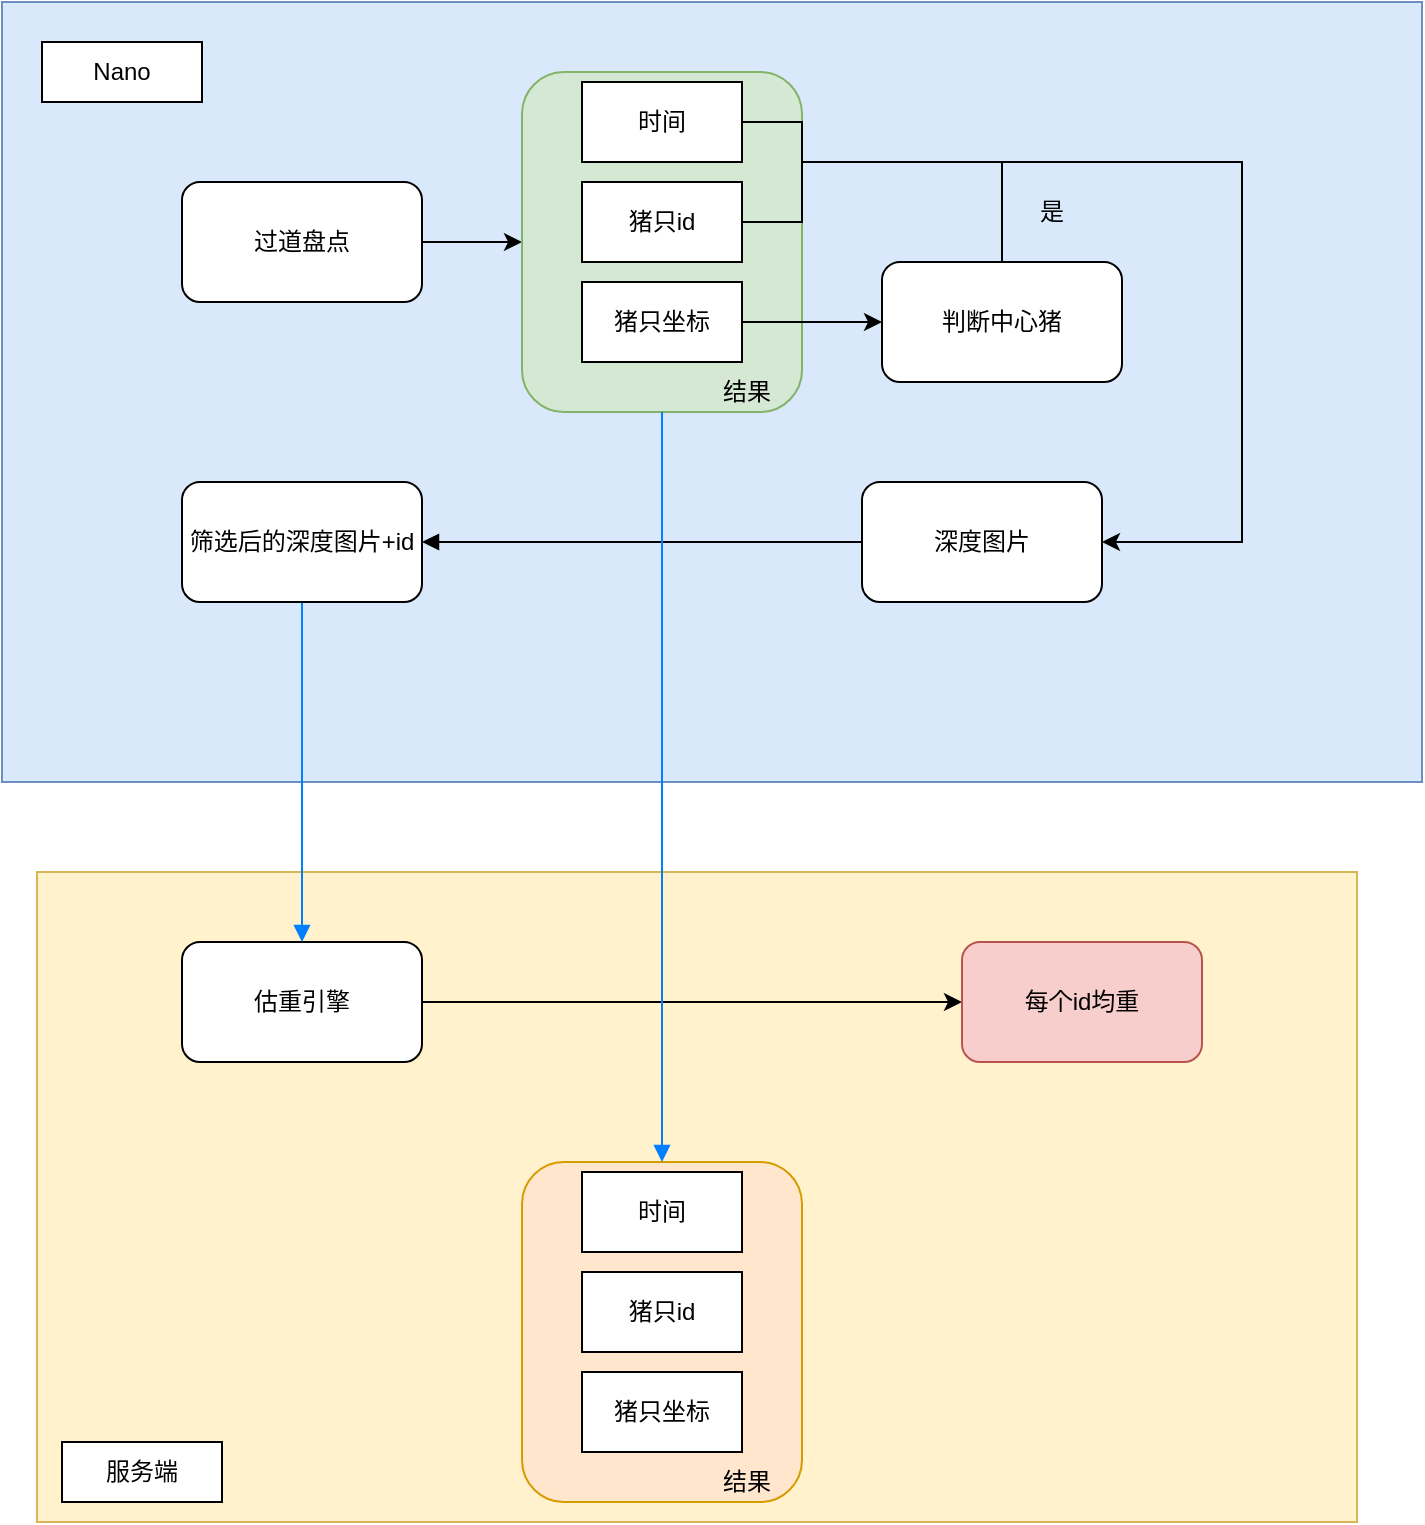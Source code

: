 <mxfile version="16.6.5" type="github">
  <diagram id="0Wa6QvFo9wvBpSsr9aoN" name="Page-1">
    <mxGraphModel dx="2066" dy="1154" grid="1" gridSize="10" guides="1" tooltips="1" connect="1" arrows="1" fold="1" page="1" pageScale="1" pageWidth="827" pageHeight="1169" math="0" shadow="0">
      <root>
        <mxCell id="0" />
        <mxCell id="1" parent="0" />
        <mxCell id="FNQnQbi-E1DLU_YGiiJ3-9" value="" style="rounded=0;whiteSpace=wrap;html=1;fillColor=#dae8fc;strokeColor=#6c8ebf;" vertex="1" parent="1">
          <mxGeometry x="30" y="20" width="710" height="390" as="geometry" />
        </mxCell>
        <mxCell id="FNQnQbi-E1DLU_YGiiJ3-12" style="edgeStyle=orthogonalEdgeStyle;rounded=0;orthogonalLoop=1;jettySize=auto;html=1;exitX=1;exitY=0.5;exitDx=0;exitDy=0;entryX=0;entryY=0.5;entryDx=0;entryDy=0;" edge="1" parent="1" source="FNQnQbi-E1DLU_YGiiJ3-1" target="FNQnQbi-E1DLU_YGiiJ3-2">
          <mxGeometry relative="1" as="geometry" />
        </mxCell>
        <mxCell id="FNQnQbi-E1DLU_YGiiJ3-1" value="过道盘点" style="rounded=1;whiteSpace=wrap;html=1;" vertex="1" parent="1">
          <mxGeometry x="120" y="110" width="120" height="60" as="geometry" />
        </mxCell>
        <mxCell id="FNQnQbi-E1DLU_YGiiJ3-2" value="" style="rounded=1;whiteSpace=wrap;html=1;fillColor=#d5e8d4;strokeColor=#82b366;" vertex="1" parent="1">
          <mxGeometry x="290" y="55" width="140" height="170" as="geometry" />
        </mxCell>
        <mxCell id="FNQnQbi-E1DLU_YGiiJ3-20" style="edgeStyle=orthogonalEdgeStyle;rounded=0;orthogonalLoop=1;jettySize=auto;html=1;exitX=0;exitY=0.5;exitDx=0;exitDy=0;entryX=1;entryY=0.5;entryDx=0;entryDy=0;endArrow=block;endFill=1;" edge="1" parent="1" source="FNQnQbi-E1DLU_YGiiJ3-3" target="FNQnQbi-E1DLU_YGiiJ3-19">
          <mxGeometry relative="1" as="geometry" />
        </mxCell>
        <mxCell id="FNQnQbi-E1DLU_YGiiJ3-3" value="深度图片" style="rounded=1;whiteSpace=wrap;html=1;" vertex="1" parent="1">
          <mxGeometry x="460" y="260" width="120" height="60" as="geometry" />
        </mxCell>
        <mxCell id="FNQnQbi-E1DLU_YGiiJ3-16" style="edgeStyle=orthogonalEdgeStyle;rounded=0;orthogonalLoop=1;jettySize=auto;html=1;exitX=1;exitY=0.5;exitDx=0;exitDy=0;entryX=1;entryY=0.5;entryDx=0;entryDy=0;" edge="1" parent="1" source="FNQnQbi-E1DLU_YGiiJ3-5" target="FNQnQbi-E1DLU_YGiiJ3-3">
          <mxGeometry relative="1" as="geometry">
            <Array as="points">
              <mxPoint x="430" y="80" />
              <mxPoint x="430" y="100" />
              <mxPoint x="650" y="100" />
              <mxPoint x="650" y="290" />
            </Array>
          </mxGeometry>
        </mxCell>
        <mxCell id="FNQnQbi-E1DLU_YGiiJ3-5" value="时间" style="rounded=0;whiteSpace=wrap;html=1;" vertex="1" parent="1">
          <mxGeometry x="320" y="60" width="80" height="40" as="geometry" />
        </mxCell>
        <mxCell id="FNQnQbi-E1DLU_YGiiJ3-28" style="edgeStyle=orthogonalEdgeStyle;rounded=0;orthogonalLoop=1;jettySize=auto;html=1;exitX=1;exitY=0.5;exitDx=0;exitDy=0;endArrow=none;endFill=0;strokeColor=#000000;" edge="1" parent="1" source="FNQnQbi-E1DLU_YGiiJ3-6">
          <mxGeometry relative="1" as="geometry">
            <mxPoint x="400" y="80" as="targetPoint" />
            <Array as="points">
              <mxPoint x="430" y="130" />
              <mxPoint x="430" y="80" />
            </Array>
          </mxGeometry>
        </mxCell>
        <mxCell id="FNQnQbi-E1DLU_YGiiJ3-6" value="猪只id" style="rounded=0;whiteSpace=wrap;html=1;" vertex="1" parent="1">
          <mxGeometry x="320" y="110" width="80" height="40" as="geometry" />
        </mxCell>
        <mxCell id="FNQnQbi-E1DLU_YGiiJ3-15" style="edgeStyle=orthogonalEdgeStyle;rounded=0;orthogonalLoop=1;jettySize=auto;html=1;exitX=1;exitY=0.5;exitDx=0;exitDy=0;entryX=0;entryY=0.5;entryDx=0;entryDy=0;" edge="1" parent="1" source="FNQnQbi-E1DLU_YGiiJ3-7" target="FNQnQbi-E1DLU_YGiiJ3-8">
          <mxGeometry relative="1" as="geometry" />
        </mxCell>
        <mxCell id="FNQnQbi-E1DLU_YGiiJ3-7" value="猪只坐标" style="rounded=0;whiteSpace=wrap;html=1;" vertex="1" parent="1">
          <mxGeometry x="320" y="160" width="80" height="40" as="geometry" />
        </mxCell>
        <mxCell id="FNQnQbi-E1DLU_YGiiJ3-17" style="edgeStyle=orthogonalEdgeStyle;rounded=0;orthogonalLoop=1;jettySize=auto;html=1;exitX=0.5;exitY=0;exitDx=0;exitDy=0;endArrow=none;endFill=0;" edge="1" parent="1" source="FNQnQbi-E1DLU_YGiiJ3-8">
          <mxGeometry relative="1" as="geometry">
            <mxPoint x="530" y="100" as="targetPoint" />
          </mxGeometry>
        </mxCell>
        <mxCell id="FNQnQbi-E1DLU_YGiiJ3-8" value="判断中心猪" style="rounded=1;whiteSpace=wrap;html=1;" vertex="1" parent="1">
          <mxGeometry x="470" y="150" width="120" height="60" as="geometry" />
        </mxCell>
        <mxCell id="FNQnQbi-E1DLU_YGiiJ3-10" value="" style="rounded=0;whiteSpace=wrap;html=1;fillColor=#fff2cc;strokeColor=#d6b656;" vertex="1" parent="1">
          <mxGeometry x="47.5" y="455" width="660" height="325" as="geometry" />
        </mxCell>
        <mxCell id="FNQnQbi-E1DLU_YGiiJ3-31" style="edgeStyle=orthogonalEdgeStyle;rounded=0;orthogonalLoop=1;jettySize=auto;html=1;exitX=1;exitY=0.5;exitDx=0;exitDy=0;entryX=0;entryY=0.5;entryDx=0;entryDy=0;endArrow=classic;endFill=1;strokeColor=#000000;" edge="1" parent="1" source="FNQnQbi-E1DLU_YGiiJ3-11" target="FNQnQbi-E1DLU_YGiiJ3-30">
          <mxGeometry relative="1" as="geometry" />
        </mxCell>
        <mxCell id="FNQnQbi-E1DLU_YGiiJ3-11" value="估重引擎" style="rounded=1;whiteSpace=wrap;html=1;" vertex="1" parent="1">
          <mxGeometry x="120" y="490" width="120" height="60" as="geometry" />
        </mxCell>
        <mxCell id="FNQnQbi-E1DLU_YGiiJ3-13" value="结果" style="rounded=0;whiteSpace=wrap;html=1;fillColor=#d5e8d4;strokeColor=#D5E8D4;" vertex="1" parent="1">
          <mxGeometry x="385" y="210" width="35" height="10" as="geometry" />
        </mxCell>
        <mxCell id="FNQnQbi-E1DLU_YGiiJ3-18" value="是" style="rounded=0;whiteSpace=wrap;html=1;strokeColor=#DAE8FC;fillColor=#DAE8FC;" vertex="1" parent="1">
          <mxGeometry x="540" y="110" width="30" height="30" as="geometry" />
        </mxCell>
        <mxCell id="FNQnQbi-E1DLU_YGiiJ3-21" style="edgeStyle=orthogonalEdgeStyle;rounded=0;orthogonalLoop=1;jettySize=auto;html=1;exitX=0.5;exitY=1;exitDx=0;exitDy=0;entryX=0.5;entryY=0;entryDx=0;entryDy=0;endArrow=block;endFill=1;strokeColor=#007FFF;" edge="1" parent="1" source="FNQnQbi-E1DLU_YGiiJ3-19" target="FNQnQbi-E1DLU_YGiiJ3-11">
          <mxGeometry relative="1" as="geometry" />
        </mxCell>
        <mxCell id="FNQnQbi-E1DLU_YGiiJ3-19" value="筛选后的深度图片+id" style="rounded=1;whiteSpace=wrap;html=1;" vertex="1" parent="1">
          <mxGeometry x="120" y="260" width="120" height="60" as="geometry" />
        </mxCell>
        <mxCell id="FNQnQbi-E1DLU_YGiiJ3-22" value="" style="rounded=1;whiteSpace=wrap;html=1;fillColor=#ffe6cc;strokeColor=#d79b00;" vertex="1" parent="1">
          <mxGeometry x="290" y="600" width="140" height="170" as="geometry" />
        </mxCell>
        <mxCell id="FNQnQbi-E1DLU_YGiiJ3-23" value="时间" style="rounded=0;whiteSpace=wrap;html=1;" vertex="1" parent="1">
          <mxGeometry x="320" y="605" width="80" height="40" as="geometry" />
        </mxCell>
        <mxCell id="FNQnQbi-E1DLU_YGiiJ3-24" value="猪只id" style="rounded=0;whiteSpace=wrap;html=1;" vertex="1" parent="1">
          <mxGeometry x="320" y="655" width="80" height="40" as="geometry" />
        </mxCell>
        <mxCell id="FNQnQbi-E1DLU_YGiiJ3-25" value="猪只坐标" style="rounded=0;whiteSpace=wrap;html=1;" vertex="1" parent="1">
          <mxGeometry x="320" y="705" width="80" height="40" as="geometry" />
        </mxCell>
        <mxCell id="FNQnQbi-E1DLU_YGiiJ3-26" value="结果" style="rounded=0;whiteSpace=wrap;html=1;fillColor=#FFE6CC;strokeColor=#FFE6CC;" vertex="1" parent="1">
          <mxGeometry x="385" y="755" width="35" height="10" as="geometry" />
        </mxCell>
        <mxCell id="FNQnQbi-E1DLU_YGiiJ3-27" style="edgeStyle=orthogonalEdgeStyle;rounded=0;orthogonalLoop=1;jettySize=auto;html=1;exitX=0.5;exitY=1;exitDx=0;exitDy=0;entryX=0.5;entryY=0;entryDx=0;entryDy=0;endArrow=block;endFill=1;strokeColor=#007FFF;" edge="1" parent="1" source="FNQnQbi-E1DLU_YGiiJ3-2" target="FNQnQbi-E1DLU_YGiiJ3-22">
          <mxGeometry relative="1" as="geometry" />
        </mxCell>
        <mxCell id="FNQnQbi-E1DLU_YGiiJ3-30" value="每个id均重" style="rounded=1;whiteSpace=wrap;html=1;fillColor=#f8cecc;strokeColor=#b85450;" vertex="1" parent="1">
          <mxGeometry x="510" y="490" width="120" height="60" as="geometry" />
        </mxCell>
        <mxCell id="FNQnQbi-E1DLU_YGiiJ3-33" value="Nano" style="rounded=0;whiteSpace=wrap;html=1;" vertex="1" parent="1">
          <mxGeometry x="50" y="40" width="80" height="30" as="geometry" />
        </mxCell>
        <mxCell id="FNQnQbi-E1DLU_YGiiJ3-34" value="服务端" style="rounded=0;whiteSpace=wrap;html=1;" vertex="1" parent="1">
          <mxGeometry x="60" y="740" width="80" height="30" as="geometry" />
        </mxCell>
      </root>
    </mxGraphModel>
  </diagram>
</mxfile>
